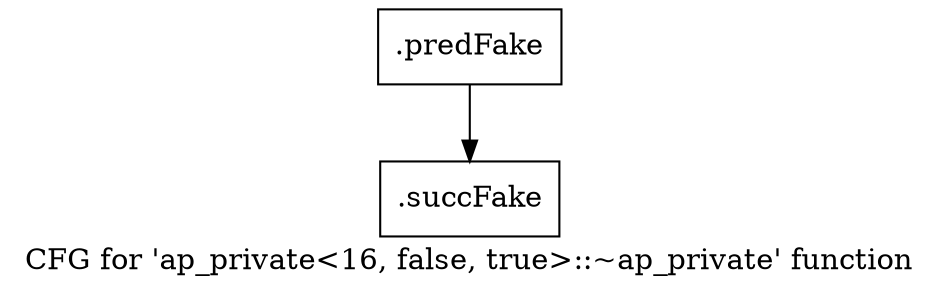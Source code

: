 digraph "CFG for 'ap_private\<16, false, true\>::~ap_private' function" {
	label="CFG for 'ap_private\<16, false, true\>::~ap_private' function";

	Node0x571d340 [shape=record,filename="",linenumber="",label="{.predFake}"];
	Node0x571d340 -> Node0x4fd49f0[ callList="" memoryops="" filename="/mnt/xilinx/Vitis_HLS/2021.2/include/etc/ap_private.h" execusionnum="14"];
	Node0x4fd49f0 [shape=record,filename="/mnt/xilinx/Vitis_HLS/2021.2/include/etc/ap_private.h",linenumber="1759",label="{.succFake}"];
}
